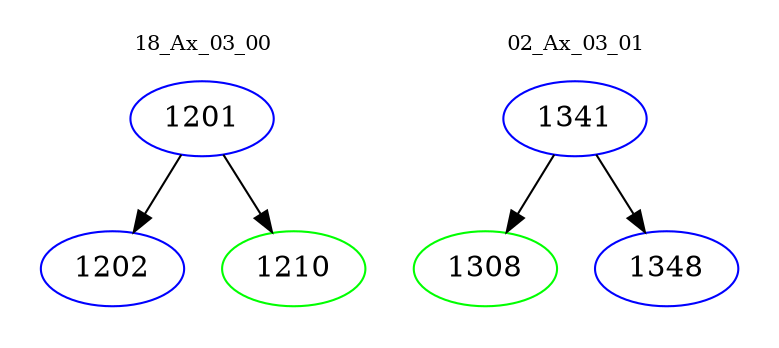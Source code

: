 digraph{
subgraph cluster_0 {
color = white
label = "18_Ax_03_00";
fontsize=10;
T0_1201 [label="1201", color="blue"]
T0_1201 -> T0_1202 [color="black"]
T0_1202 [label="1202", color="blue"]
T0_1201 -> T0_1210 [color="black"]
T0_1210 [label="1210", color="green"]
}
subgraph cluster_1 {
color = white
label = "02_Ax_03_01";
fontsize=10;
T1_1341 [label="1341", color="blue"]
T1_1341 -> T1_1308 [color="black"]
T1_1308 [label="1308", color="green"]
T1_1341 -> T1_1348 [color="black"]
T1_1348 [label="1348", color="blue"]
}
}
